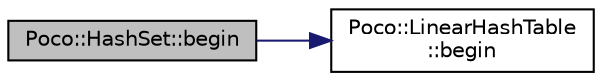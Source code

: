 digraph "Poco::HashSet::begin"
{
 // LATEX_PDF_SIZE
  edge [fontname="Helvetica",fontsize="10",labelfontname="Helvetica",labelfontsize="10"];
  node [fontname="Helvetica",fontsize="10",shape=record];
  rankdir="LR";
  Node1 [label="Poco::HashSet::begin",height=0.2,width=0.4,color="black", fillcolor="grey75", style="filled", fontcolor="black",tooltip="Returns an iterator pointing to the first entry, if one exists."];
  Node1 -> Node2 [color="midnightblue",fontsize="10",style="solid"];
  Node2 [label="Poco::LinearHashTable\l::begin",height=0.2,width=0.4,color="black", fillcolor="white", style="filled",URL="$classPoco_1_1LinearHashTable.html#a3302d631bcad206f88900a950e9cf38b",tooltip="Returns an iterator pointing to the first entry, if one exists."];
}
